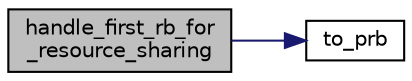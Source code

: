 digraph "handle_first_rb_for_resource_sharing"
{
 // LATEX_PDF_SIZE
  edge [fontname="Helvetica",fontsize="10",labelfontname="Helvetica",labelfontsize="10"];
  node [fontname="Helvetica",fontsize="10",shape=record];
  rankdir="LR";
  Node1 [label="handle_first_rb_for\l_resource_sharing",height=0.2,width=0.4,color="black", fillcolor="grey75", style="filled", fontcolor="black",tooltip="由於uplink DCI 填法為資源起始位置(first_rb)＋資源佔有長度來表示resource allocation. 因此此函式負責根據所有排程的資源長度計算出first_rb"];
  Node1 -> Node2 [color="midnightblue",fontsize="10",style="solid",fontname="Helvetica"];
  Node2 [label="to_prb",height=0.2,width=0.4,color="black", fillcolor="white", style="filled",URL="$group____mac.html#ga2ecb220c8c3fc34274ba8838c3106240",tooltip=" "];
}
